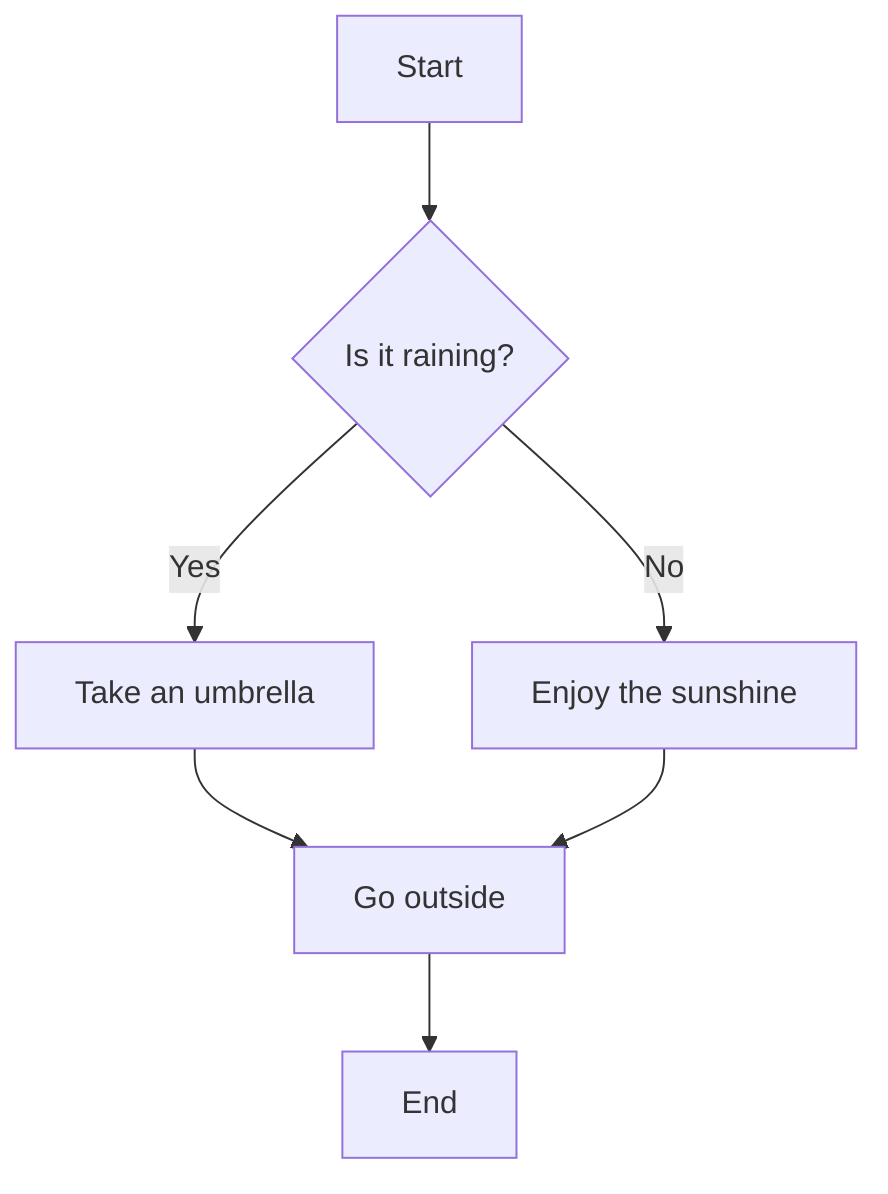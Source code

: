 graph TD
    A[Start] --> B{Is it raining?}
    B -->|Yes| C[Take an umbrella]
    B -->|No| D[Enjoy the sunshine]
    C --> E[Go outside]
    D --> E
    E --> F[End]